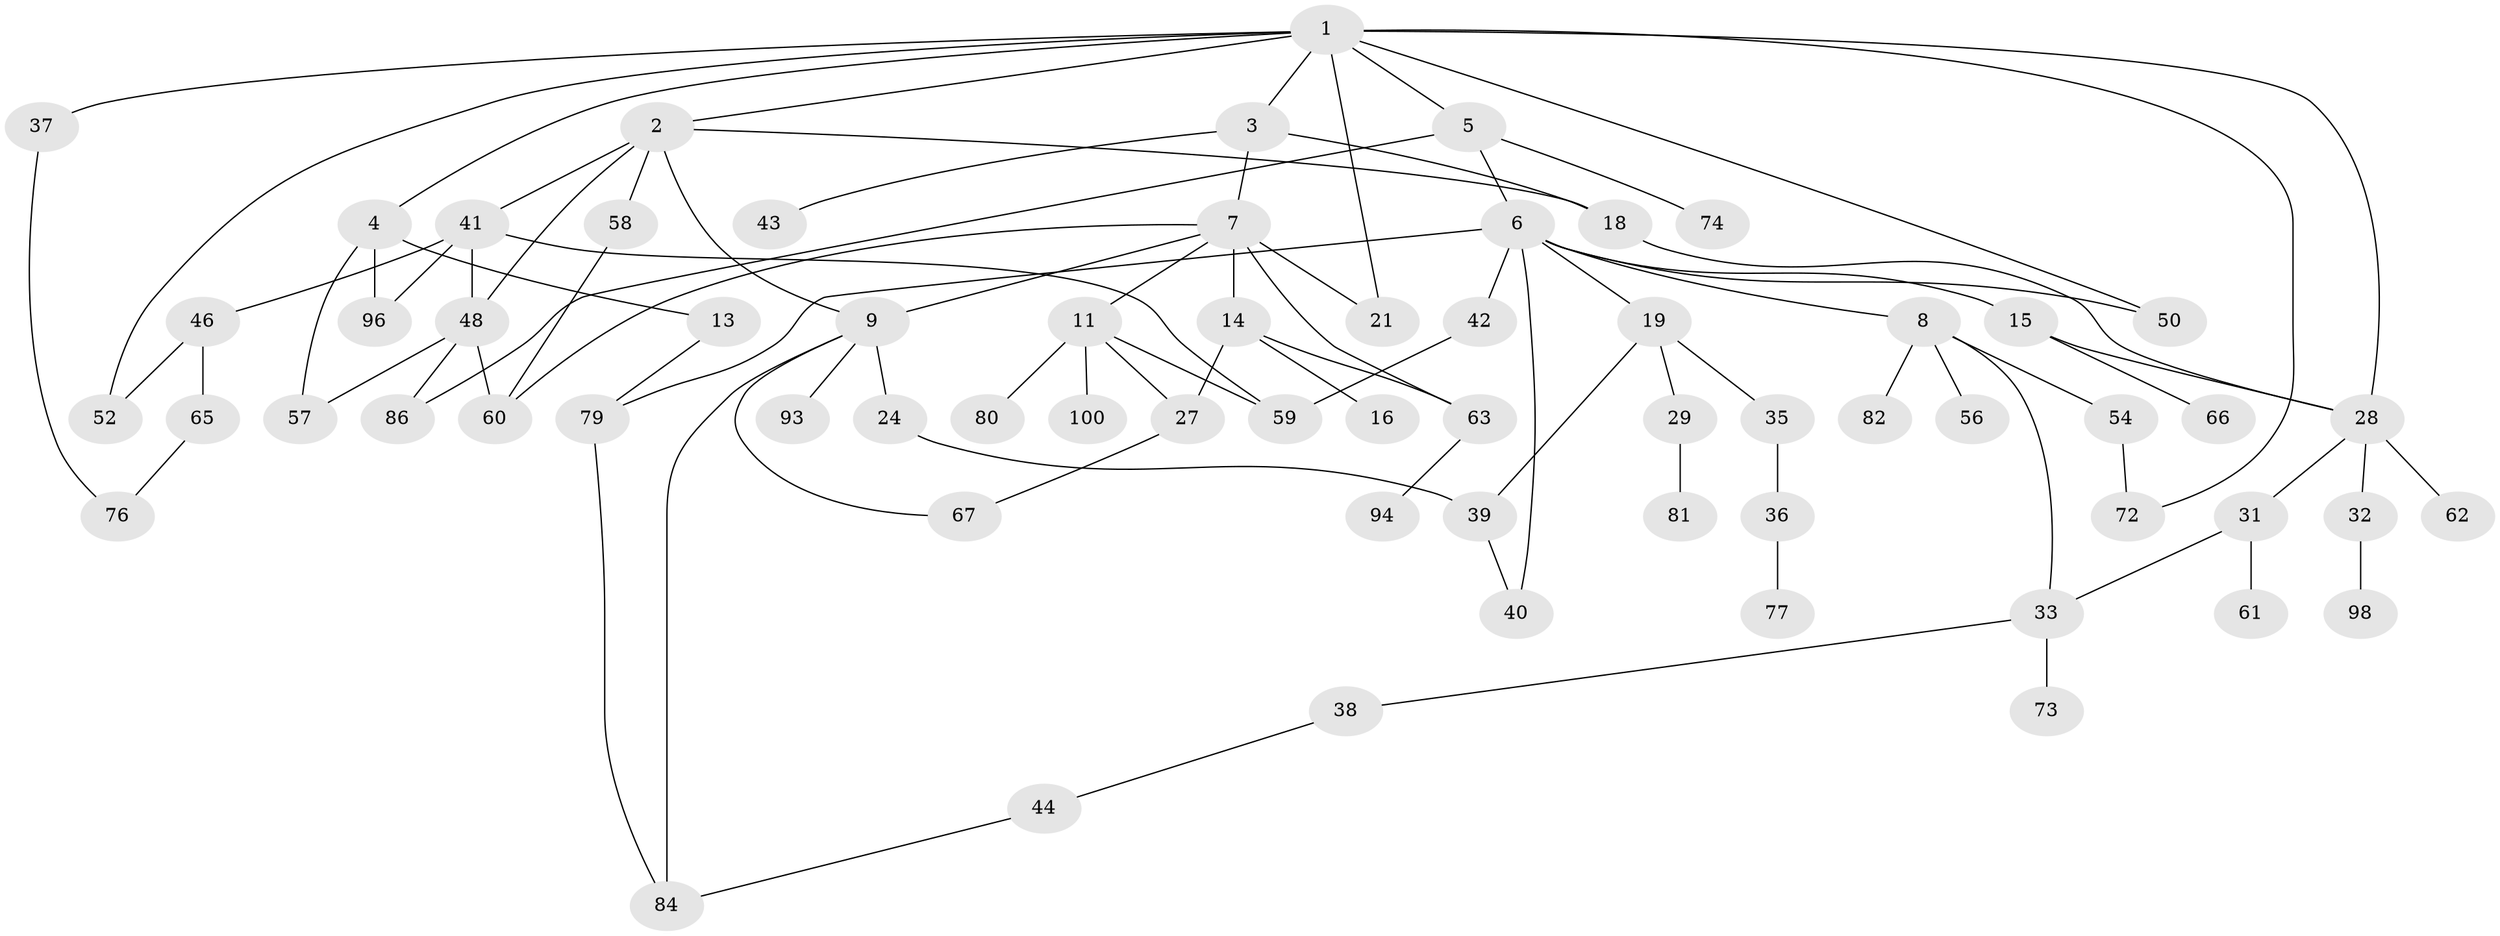 // original degree distribution, {9: 0.01, 4: 0.09, 3: 0.31, 7: 0.01, 6: 0.03, 2: 0.24, 1: 0.29, 5: 0.02}
// Generated by graph-tools (version 1.1) at 2025/54/02/21/25 11:54:43]
// undirected, 66 vertices, 91 edges
graph export_dot {
graph [start="1"]
  node [color=gray90,style=filled];
  1 [super="+22"];
  2 [super="+17"];
  3 [super="+53"];
  4;
  5 [super="+20"];
  6 [super="+12"];
  7 [super="+10"];
  8 [super="+30"];
  9 [super="+23"];
  11 [super="+25"];
  13;
  14;
  15 [super="+51"];
  16;
  18 [super="+78"];
  19 [super="+26"];
  21 [super="+68"];
  24 [super="+34"];
  27;
  28 [super="+69"];
  29 [super="+47"];
  31 [super="+75"];
  32 [super="+85"];
  33 [super="+71"];
  35;
  36 [super="+99"];
  37 [super="+70"];
  38;
  39;
  40;
  41 [super="+45"];
  42 [super="+55"];
  43;
  44 [super="+88"];
  46 [super="+49"];
  48;
  50;
  52 [super="+89"];
  54 [super="+64"];
  56;
  57 [super="+92"];
  58 [super="+83"];
  59;
  60 [super="+95"];
  61;
  62;
  63 [super="+90"];
  65;
  66;
  67 [super="+97"];
  72;
  73;
  74;
  76;
  77;
  79 [super="+91"];
  80;
  81;
  82;
  84;
  86 [super="+87"];
  93;
  94;
  96;
  98;
  100;
  1 -- 2;
  1 -- 3;
  1 -- 4;
  1 -- 5;
  1 -- 37;
  1 -- 50;
  1 -- 72;
  1 -- 21;
  1 -- 52;
  1 -- 28;
  2 -- 9;
  2 -- 41;
  2 -- 48;
  2 -- 18;
  2 -- 58;
  3 -- 7;
  3 -- 43;
  3 -- 18;
  4 -- 13;
  4 -- 57;
  4 -- 96;
  5 -- 6;
  5 -- 74;
  5 -- 86;
  6 -- 8;
  6 -- 15;
  6 -- 42;
  6 -- 79;
  6 -- 50;
  6 -- 40;
  6 -- 19;
  7 -- 11;
  7 -- 21;
  7 -- 63;
  7 -- 60;
  7 -- 9;
  7 -- 14;
  8 -- 54;
  8 -- 82;
  8 -- 33;
  8 -- 56;
  9 -- 67;
  9 -- 84;
  9 -- 24;
  9 -- 93;
  11 -- 27;
  11 -- 80;
  11 -- 59;
  11 -- 100;
  13 -- 79;
  14 -- 16;
  14 -- 63;
  14 -- 27;
  15 -- 66;
  15 -- 28;
  18 -- 28;
  19 -- 35;
  19 -- 29;
  19 -- 39;
  24 -- 39;
  27 -- 67;
  28 -- 31;
  28 -- 32;
  28 -- 62;
  29 -- 81;
  31 -- 61;
  31 -- 33;
  32 -- 98;
  33 -- 38;
  33 -- 73;
  35 -- 36;
  36 -- 77;
  37 -- 76;
  38 -- 44;
  39 -- 40;
  41 -- 48;
  41 -- 96;
  41 -- 59;
  41 -- 46;
  42 -- 59;
  44 -- 84;
  46 -- 52;
  46 -- 65;
  48 -- 60;
  48 -- 57;
  48 -- 86;
  54 -- 72;
  58 -- 60;
  63 -- 94;
  65 -- 76;
  79 -- 84;
}
